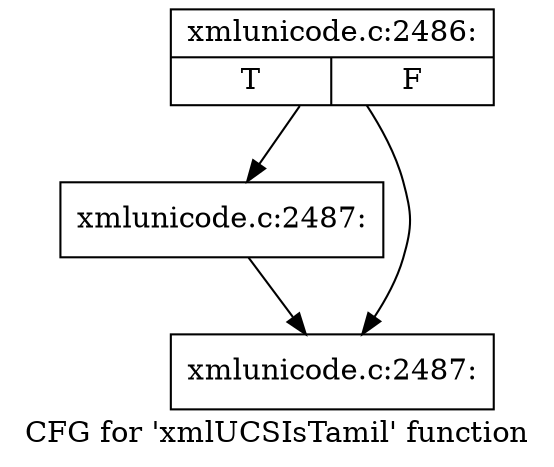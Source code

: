 digraph "CFG for 'xmlUCSIsTamil' function" {
	label="CFG for 'xmlUCSIsTamil' function";

	Node0x4e9b440 [shape=record,label="{xmlunicode.c:2486:|{<s0>T|<s1>F}}"];
	Node0x4e9b440 -> Node0x4e9b200;
	Node0x4e9b440 -> Node0x4e9b3d0;
	Node0x4e9b200 [shape=record,label="{xmlunicode.c:2487:}"];
	Node0x4e9b200 -> Node0x4e9b3d0;
	Node0x4e9b3d0 [shape=record,label="{xmlunicode.c:2487:}"];
}

